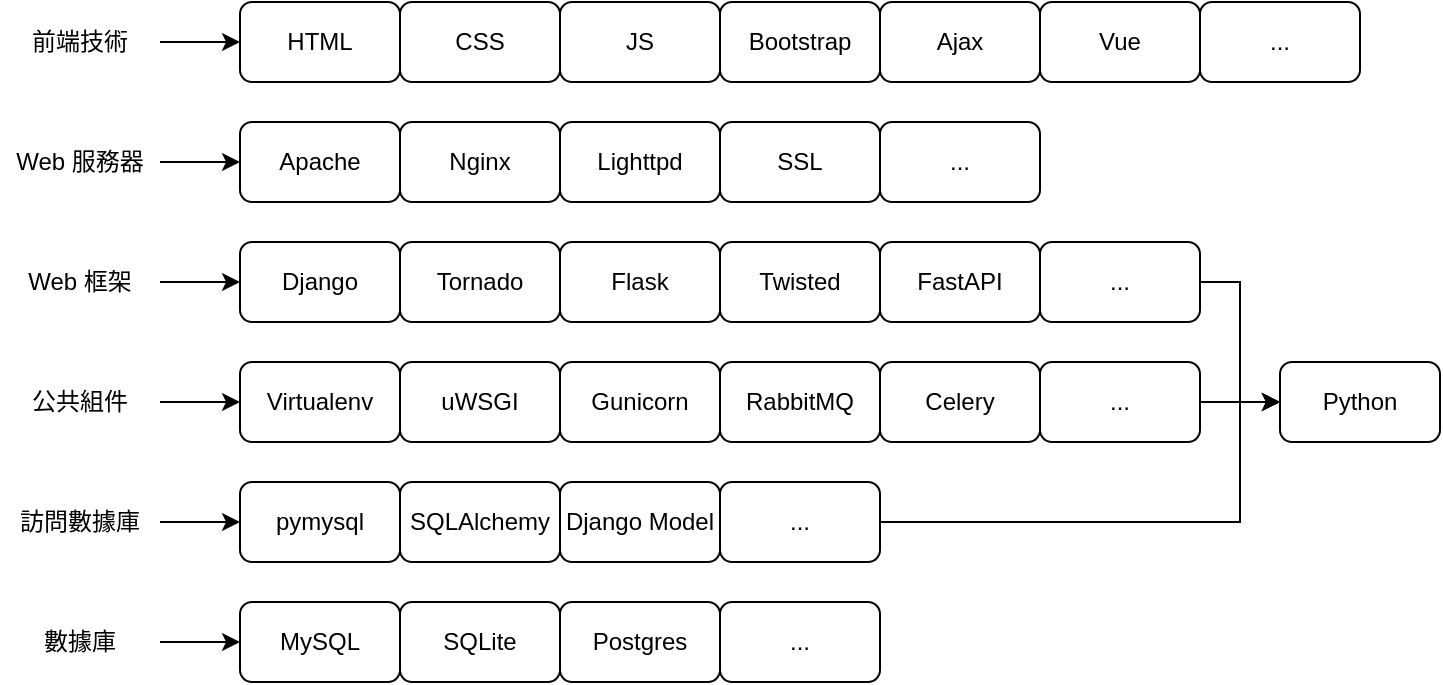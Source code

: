 <mxfile version="21.6.5" type="device">
  <diagram name="第 1 页" id="TAYIcj168XyNDj4Eb8kf">
    <mxGraphModel dx="722" dy="681" grid="1" gridSize="10" guides="1" tooltips="1" connect="1" arrows="1" fold="1" page="1" pageScale="1" pageWidth="827" pageHeight="1169" math="0" shadow="0">
      <root>
        <mxCell id="0" />
        <mxCell id="1" parent="0" />
        <mxCell id="MAO-X3mDC_g_FuNNEKtC-2" value="HTML" style="rounded=1;whiteSpace=wrap;html=1;" vertex="1" parent="1">
          <mxGeometry x="280" y="120" width="80" height="40" as="geometry" />
        </mxCell>
        <mxCell id="MAO-X3mDC_g_FuNNEKtC-10" style="edgeStyle=orthogonalEdgeStyle;rounded=0;orthogonalLoop=1;jettySize=auto;html=1;entryX=0;entryY=0.5;entryDx=0;entryDy=0;" edge="1" parent="1" source="MAO-X3mDC_g_FuNNEKtC-4" target="MAO-X3mDC_g_FuNNEKtC-2">
          <mxGeometry relative="1" as="geometry" />
        </mxCell>
        <mxCell id="MAO-X3mDC_g_FuNNEKtC-4" value="前端技術" style="text;html=1;strokeColor=none;fillColor=none;align=center;verticalAlign=middle;whiteSpace=wrap;rounded=0;" vertex="1" parent="1">
          <mxGeometry x="160" y="120" width="80" height="40" as="geometry" />
        </mxCell>
        <mxCell id="MAO-X3mDC_g_FuNNEKtC-17" style="edgeStyle=orthogonalEdgeStyle;rounded=0;orthogonalLoop=1;jettySize=auto;html=1;entryX=0;entryY=0.5;entryDx=0;entryDy=0;" edge="1" parent="1" source="MAO-X3mDC_g_FuNNEKtC-5" target="MAO-X3mDC_g_FuNNEKtC-16">
          <mxGeometry relative="1" as="geometry" />
        </mxCell>
        <mxCell id="MAO-X3mDC_g_FuNNEKtC-5" value="Web 服務器" style="text;html=1;strokeColor=none;fillColor=none;align=center;verticalAlign=middle;whiteSpace=wrap;rounded=0;" vertex="1" parent="1">
          <mxGeometry x="160" y="180" width="80" height="40" as="geometry" />
        </mxCell>
        <mxCell id="MAO-X3mDC_g_FuNNEKtC-22" style="edgeStyle=orthogonalEdgeStyle;rounded=0;orthogonalLoop=1;jettySize=auto;html=1;entryX=0;entryY=0.5;entryDx=0;entryDy=0;" edge="1" parent="1" source="MAO-X3mDC_g_FuNNEKtC-6" target="MAO-X3mDC_g_FuNNEKtC-21">
          <mxGeometry relative="1" as="geometry" />
        </mxCell>
        <mxCell id="MAO-X3mDC_g_FuNNEKtC-6" value="Web 框架" style="text;html=1;strokeColor=none;fillColor=none;align=center;verticalAlign=middle;whiteSpace=wrap;rounded=0;" vertex="1" parent="1">
          <mxGeometry x="160" y="240" width="80" height="40" as="geometry" />
        </mxCell>
        <mxCell id="MAO-X3mDC_g_FuNNEKtC-28" style="edgeStyle=orthogonalEdgeStyle;rounded=0;orthogonalLoop=1;jettySize=auto;html=1;entryX=0;entryY=0.5;entryDx=0;entryDy=0;" edge="1" parent="1" source="MAO-X3mDC_g_FuNNEKtC-7" target="MAO-X3mDC_g_FuNNEKtC-27">
          <mxGeometry relative="1" as="geometry" />
        </mxCell>
        <mxCell id="MAO-X3mDC_g_FuNNEKtC-7" value="公共組件" style="text;html=1;strokeColor=none;fillColor=none;align=center;verticalAlign=middle;whiteSpace=wrap;rounded=0;" vertex="1" parent="1">
          <mxGeometry x="160" y="300" width="80" height="40" as="geometry" />
        </mxCell>
        <mxCell id="MAO-X3mDC_g_FuNNEKtC-34" style="edgeStyle=orthogonalEdgeStyle;rounded=0;orthogonalLoop=1;jettySize=auto;html=1;entryX=0;entryY=0.5;entryDx=0;entryDy=0;" edge="1" parent="1" source="MAO-X3mDC_g_FuNNEKtC-8" target="MAO-X3mDC_g_FuNNEKtC-33">
          <mxGeometry relative="1" as="geometry" />
        </mxCell>
        <mxCell id="MAO-X3mDC_g_FuNNEKtC-8" value="訪問數據庫" style="text;html=1;strokeColor=none;fillColor=none;align=center;verticalAlign=middle;whiteSpace=wrap;rounded=0;" vertex="1" parent="1">
          <mxGeometry x="160" y="360" width="80" height="40" as="geometry" />
        </mxCell>
        <mxCell id="MAO-X3mDC_g_FuNNEKtC-38" style="edgeStyle=orthogonalEdgeStyle;rounded=0;orthogonalLoop=1;jettySize=auto;html=1;entryX=0;entryY=0.5;entryDx=0;entryDy=0;" edge="1" parent="1" source="MAO-X3mDC_g_FuNNEKtC-9" target="MAO-X3mDC_g_FuNNEKtC-37">
          <mxGeometry relative="1" as="geometry" />
        </mxCell>
        <mxCell id="MAO-X3mDC_g_FuNNEKtC-9" value="數據庫" style="text;html=1;strokeColor=none;fillColor=none;align=center;verticalAlign=middle;whiteSpace=wrap;rounded=0;" vertex="1" parent="1">
          <mxGeometry x="160" y="420" width="80" height="40" as="geometry" />
        </mxCell>
        <mxCell id="MAO-X3mDC_g_FuNNEKtC-11" value="CSS" style="rounded=1;whiteSpace=wrap;html=1;" vertex="1" parent="1">
          <mxGeometry x="360" y="120" width="80" height="40" as="geometry" />
        </mxCell>
        <mxCell id="MAO-X3mDC_g_FuNNEKtC-12" value="JS" style="rounded=1;whiteSpace=wrap;html=1;" vertex="1" parent="1">
          <mxGeometry x="440" y="120" width="80" height="40" as="geometry" />
        </mxCell>
        <mxCell id="MAO-X3mDC_g_FuNNEKtC-13" value="Bootstrap" style="rounded=1;whiteSpace=wrap;html=1;" vertex="1" parent="1">
          <mxGeometry x="520" y="120" width="80" height="40" as="geometry" />
        </mxCell>
        <mxCell id="MAO-X3mDC_g_FuNNEKtC-14" value="Ajax" style="rounded=1;whiteSpace=wrap;html=1;" vertex="1" parent="1">
          <mxGeometry x="600" y="120" width="80" height="40" as="geometry" />
        </mxCell>
        <mxCell id="MAO-X3mDC_g_FuNNEKtC-15" value="Vue" style="rounded=1;whiteSpace=wrap;html=1;" vertex="1" parent="1">
          <mxGeometry x="680" y="120" width="80" height="40" as="geometry" />
        </mxCell>
        <mxCell id="MAO-X3mDC_g_FuNNEKtC-16" value="Apache" style="rounded=1;whiteSpace=wrap;html=1;" vertex="1" parent="1">
          <mxGeometry x="280" y="180" width="80" height="40" as="geometry" />
        </mxCell>
        <mxCell id="MAO-X3mDC_g_FuNNEKtC-18" value="Nginx" style="rounded=1;whiteSpace=wrap;html=1;" vertex="1" parent="1">
          <mxGeometry x="360" y="180" width="80" height="40" as="geometry" />
        </mxCell>
        <mxCell id="MAO-X3mDC_g_FuNNEKtC-19" value="Lighttpd" style="rounded=1;whiteSpace=wrap;html=1;" vertex="1" parent="1">
          <mxGeometry x="440" y="180" width="80" height="40" as="geometry" />
        </mxCell>
        <mxCell id="MAO-X3mDC_g_FuNNEKtC-20" value="SSL" style="rounded=1;whiteSpace=wrap;html=1;" vertex="1" parent="1">
          <mxGeometry x="520" y="180" width="80" height="40" as="geometry" />
        </mxCell>
        <mxCell id="MAO-X3mDC_g_FuNNEKtC-21" value="Django" style="rounded=1;whiteSpace=wrap;html=1;" vertex="1" parent="1">
          <mxGeometry x="280" y="240" width="80" height="40" as="geometry" />
        </mxCell>
        <mxCell id="MAO-X3mDC_g_FuNNEKtC-23" value="Tornado" style="rounded=1;whiteSpace=wrap;html=1;" vertex="1" parent="1">
          <mxGeometry x="360" y="240" width="80" height="40" as="geometry" />
        </mxCell>
        <mxCell id="MAO-X3mDC_g_FuNNEKtC-24" value="Flask" style="rounded=1;whiteSpace=wrap;html=1;" vertex="1" parent="1">
          <mxGeometry x="440" y="240" width="80" height="40" as="geometry" />
        </mxCell>
        <mxCell id="MAO-X3mDC_g_FuNNEKtC-25" value="Twisted" style="rounded=1;whiteSpace=wrap;html=1;" vertex="1" parent="1">
          <mxGeometry x="520" y="240" width="80" height="40" as="geometry" />
        </mxCell>
        <mxCell id="MAO-X3mDC_g_FuNNEKtC-26" value="FastAPI" style="rounded=1;whiteSpace=wrap;html=1;" vertex="1" parent="1">
          <mxGeometry x="600" y="240" width="80" height="40" as="geometry" />
        </mxCell>
        <mxCell id="MAO-X3mDC_g_FuNNEKtC-27" value="Virtualenv" style="rounded=1;whiteSpace=wrap;html=1;" vertex="1" parent="1">
          <mxGeometry x="280" y="300" width="80" height="40" as="geometry" />
        </mxCell>
        <mxCell id="MAO-X3mDC_g_FuNNEKtC-29" value="uWSGI" style="rounded=1;whiteSpace=wrap;html=1;" vertex="1" parent="1">
          <mxGeometry x="360" y="300" width="80" height="40" as="geometry" />
        </mxCell>
        <mxCell id="MAO-X3mDC_g_FuNNEKtC-30" value="Gunicorn" style="rounded=1;whiteSpace=wrap;html=1;" vertex="1" parent="1">
          <mxGeometry x="440" y="300" width="80" height="40" as="geometry" />
        </mxCell>
        <mxCell id="MAO-X3mDC_g_FuNNEKtC-31" value="RabbitMQ" style="rounded=1;whiteSpace=wrap;html=1;" vertex="1" parent="1">
          <mxGeometry x="520" y="300" width="80" height="40" as="geometry" />
        </mxCell>
        <mxCell id="MAO-X3mDC_g_FuNNEKtC-32" value="Celery" style="rounded=1;whiteSpace=wrap;html=1;" vertex="1" parent="1">
          <mxGeometry x="600" y="300" width="80" height="40" as="geometry" />
        </mxCell>
        <mxCell id="MAO-X3mDC_g_FuNNEKtC-33" value="pymysql" style="rounded=1;whiteSpace=wrap;html=1;" vertex="1" parent="1">
          <mxGeometry x="280" y="360" width="80" height="40" as="geometry" />
        </mxCell>
        <mxCell id="MAO-X3mDC_g_FuNNEKtC-35" value="SQLAlchemy" style="rounded=1;whiteSpace=wrap;html=1;" vertex="1" parent="1">
          <mxGeometry x="360" y="360" width="80" height="40" as="geometry" />
        </mxCell>
        <mxCell id="MAO-X3mDC_g_FuNNEKtC-36" value="Django Model" style="rounded=1;whiteSpace=wrap;html=1;" vertex="1" parent="1">
          <mxGeometry x="440" y="360" width="80" height="40" as="geometry" />
        </mxCell>
        <mxCell id="MAO-X3mDC_g_FuNNEKtC-37" value="MySQL" style="rounded=1;whiteSpace=wrap;html=1;" vertex="1" parent="1">
          <mxGeometry x="280" y="420" width="80" height="40" as="geometry" />
        </mxCell>
        <mxCell id="MAO-X3mDC_g_FuNNEKtC-39" value="SQLite" style="rounded=1;whiteSpace=wrap;html=1;" vertex="1" parent="1">
          <mxGeometry x="360" y="420" width="80" height="40" as="geometry" />
        </mxCell>
        <mxCell id="MAO-X3mDC_g_FuNNEKtC-40" value="Postgres" style="rounded=1;whiteSpace=wrap;html=1;" vertex="1" parent="1">
          <mxGeometry x="440" y="420" width="80" height="40" as="geometry" />
        </mxCell>
        <mxCell id="MAO-X3mDC_g_FuNNEKtC-41" value="..." style="rounded=1;whiteSpace=wrap;html=1;" vertex="1" parent="1">
          <mxGeometry x="520" y="420" width="80" height="40" as="geometry" />
        </mxCell>
        <mxCell id="MAO-X3mDC_g_FuNNEKtC-50" style="edgeStyle=orthogonalEdgeStyle;rounded=0;orthogonalLoop=1;jettySize=auto;html=1;entryX=0;entryY=0.5;entryDx=0;entryDy=0;" edge="1" parent="1" source="MAO-X3mDC_g_FuNNEKtC-42" target="MAO-X3mDC_g_FuNNEKtC-47">
          <mxGeometry relative="1" as="geometry">
            <Array as="points">
              <mxPoint x="780" y="380" />
              <mxPoint x="780" y="320" />
            </Array>
          </mxGeometry>
        </mxCell>
        <mxCell id="MAO-X3mDC_g_FuNNEKtC-42" value="..." style="rounded=1;whiteSpace=wrap;html=1;" vertex="1" parent="1">
          <mxGeometry x="520" y="360" width="80" height="40" as="geometry" />
        </mxCell>
        <mxCell id="MAO-X3mDC_g_FuNNEKtC-49" style="edgeStyle=orthogonalEdgeStyle;rounded=0;orthogonalLoop=1;jettySize=auto;html=1;entryX=0;entryY=0.5;entryDx=0;entryDy=0;" edge="1" parent="1" source="MAO-X3mDC_g_FuNNEKtC-43" target="MAO-X3mDC_g_FuNNEKtC-47">
          <mxGeometry relative="1" as="geometry" />
        </mxCell>
        <mxCell id="MAO-X3mDC_g_FuNNEKtC-43" value="..." style="rounded=1;whiteSpace=wrap;html=1;" vertex="1" parent="1">
          <mxGeometry x="680" y="300" width="80" height="40" as="geometry" />
        </mxCell>
        <mxCell id="MAO-X3mDC_g_FuNNEKtC-48" style="edgeStyle=orthogonalEdgeStyle;rounded=0;orthogonalLoop=1;jettySize=auto;html=1;entryX=0;entryY=0.5;entryDx=0;entryDy=0;" edge="1" parent="1" source="MAO-X3mDC_g_FuNNEKtC-44" target="MAO-X3mDC_g_FuNNEKtC-47">
          <mxGeometry relative="1" as="geometry" />
        </mxCell>
        <mxCell id="MAO-X3mDC_g_FuNNEKtC-44" value="..." style="rounded=1;whiteSpace=wrap;html=1;" vertex="1" parent="1">
          <mxGeometry x="680" y="240" width="80" height="40" as="geometry" />
        </mxCell>
        <mxCell id="MAO-X3mDC_g_FuNNEKtC-45" value="..." style="rounded=1;whiteSpace=wrap;html=1;" vertex="1" parent="1">
          <mxGeometry x="600" y="180" width="80" height="40" as="geometry" />
        </mxCell>
        <mxCell id="MAO-X3mDC_g_FuNNEKtC-46" value="..." style="rounded=1;whiteSpace=wrap;html=1;" vertex="1" parent="1">
          <mxGeometry x="760" y="120" width="80" height="40" as="geometry" />
        </mxCell>
        <mxCell id="MAO-X3mDC_g_FuNNEKtC-47" value="Python" style="rounded=1;whiteSpace=wrap;html=1;" vertex="1" parent="1">
          <mxGeometry x="800" y="300" width="80" height="40" as="geometry" />
        </mxCell>
      </root>
    </mxGraphModel>
  </diagram>
</mxfile>
